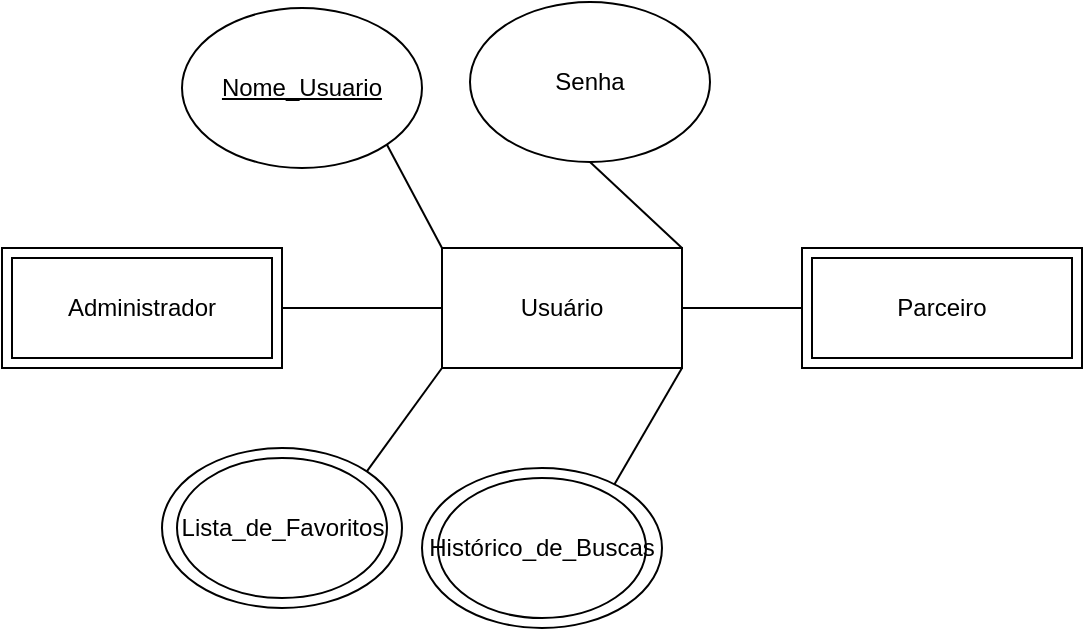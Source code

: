 <mxfile version="21.7.1" type="github">
  <diagram id="R2lEEEUBdFMjLlhIrx00" name="Page-1">
    <mxGraphModel dx="1839" dy="532" grid="1" gridSize="10" guides="1" tooltips="1" connect="1" arrows="1" fold="1" page="1" pageScale="1" pageWidth="850" pageHeight="1100" math="0" shadow="0" extFonts="Permanent Marker^https://fonts.googleapis.com/css?family=Permanent+Marker">
      <root>
        <mxCell id="0" />
        <mxCell id="1" parent="0" />
        <mxCell id="LTAQ_SRKEP-H9aSpujnp-1" value="Usuário" style="rounded=0;whiteSpace=wrap;html=1;" vertex="1" parent="1">
          <mxGeometry x="140" y="150" width="120" height="60" as="geometry" />
        </mxCell>
        <mxCell id="LTAQ_SRKEP-H9aSpujnp-2" value="Nome_Usuario" style="ellipse;whiteSpace=wrap;html=1;fontStyle=4" vertex="1" parent="1">
          <mxGeometry x="10" y="30" width="120" height="80" as="geometry" />
        </mxCell>
        <mxCell id="LTAQ_SRKEP-H9aSpujnp-3" value="Senha" style="ellipse;whiteSpace=wrap;html=1;" vertex="1" parent="1">
          <mxGeometry x="154" y="27" width="120" height="80" as="geometry" />
        </mxCell>
        <mxCell id="LTAQ_SRKEP-H9aSpujnp-6" value="" style="endArrow=none;html=1;rounded=0;exitX=1;exitY=0;exitDx=0;exitDy=0;entryX=0;entryY=1;entryDx=0;entryDy=0;" edge="1" parent="1" target="LTAQ_SRKEP-H9aSpujnp-1">
          <mxGeometry width="50" height="50" relative="1" as="geometry">
            <mxPoint x="102.426" y="261.716" as="sourcePoint" />
            <mxPoint x="140" y="230" as="targetPoint" />
          </mxGeometry>
        </mxCell>
        <mxCell id="LTAQ_SRKEP-H9aSpujnp-7" value="" style="endArrow=none;html=1;rounded=0;entryX=0;entryY=0;entryDx=0;entryDy=0;exitX=1;exitY=1;exitDx=0;exitDy=0;" edge="1" parent="1" source="LTAQ_SRKEP-H9aSpujnp-2" target="LTAQ_SRKEP-H9aSpujnp-1">
          <mxGeometry width="50" height="50" relative="1" as="geometry">
            <mxPoint x="50" y="190" as="sourcePoint" />
            <mxPoint x="100" y="140" as="targetPoint" />
          </mxGeometry>
        </mxCell>
        <mxCell id="LTAQ_SRKEP-H9aSpujnp-8" value="" style="endArrow=none;html=1;rounded=0;entryX=0.5;entryY=1;entryDx=0;entryDy=0;exitX=1;exitY=0;exitDx=0;exitDy=0;" edge="1" parent="1" source="LTAQ_SRKEP-H9aSpujnp-1" target="LTAQ_SRKEP-H9aSpujnp-3">
          <mxGeometry width="50" height="50" relative="1" as="geometry">
            <mxPoint x="260" y="150" as="sourcePoint" />
            <mxPoint x="310" y="100" as="targetPoint" />
          </mxGeometry>
        </mxCell>
        <mxCell id="LTAQ_SRKEP-H9aSpujnp-9" value="" style="endArrow=none;html=1;rounded=0;entryX=1;entryY=1;entryDx=0;entryDy=0;exitX=1;exitY=0;exitDx=0;exitDy=0;" edge="1" parent="1" target="LTAQ_SRKEP-H9aSpujnp-1">
          <mxGeometry width="50" height="50" relative="1" as="geometry">
            <mxPoint x="224.945" y="270.37" as="sourcePoint" />
            <mxPoint x="340" y="200" as="targetPoint" />
          </mxGeometry>
        </mxCell>
        <mxCell id="LTAQ_SRKEP-H9aSpujnp-10" value="" style="endArrow=none;html=1;rounded=0;exitX=1;exitY=0.5;exitDx=0;exitDy=0;" edge="1" parent="1" source="LTAQ_SRKEP-H9aSpujnp-24">
          <mxGeometry width="50" height="50" relative="1" as="geometry">
            <mxPoint x="260" y="180" as="sourcePoint" />
            <mxPoint x="360" y="180" as="targetPoint" />
          </mxGeometry>
        </mxCell>
        <mxCell id="LTAQ_SRKEP-H9aSpujnp-15" value="" style="ellipse;whiteSpace=wrap;html=1;fontColor=none;noLabel=1;labelBackgroundColor=none;" vertex="1" parent="1">
          <mxGeometry y="250" width="120" height="80" as="geometry" />
        </mxCell>
        <mxCell id="LTAQ_SRKEP-H9aSpujnp-16" value="Lista_de_Favoritos" style="ellipse;whiteSpace=wrap;html=1;" vertex="1" parent="1">
          <mxGeometry x="7.5" y="255" width="105" height="70" as="geometry" />
        </mxCell>
        <mxCell id="LTAQ_SRKEP-H9aSpujnp-17" value="" style="ellipse;whiteSpace=wrap;html=1;fontColor=none;noLabel=1;labelBackgroundColor=none;" vertex="1" parent="1">
          <mxGeometry x="130" y="260" width="120" height="80" as="geometry" />
        </mxCell>
        <mxCell id="LTAQ_SRKEP-H9aSpujnp-18" value="Histórico_de_Buscas" style="ellipse;whiteSpace=wrap;html=1;" vertex="1" parent="1">
          <mxGeometry x="138" y="265" width="104" height="70" as="geometry" />
        </mxCell>
        <mxCell id="LTAQ_SRKEP-H9aSpujnp-20" value="" style="endArrow=none;html=1;rounded=0;exitX=1;exitY=0.5;exitDx=0;exitDy=0;entryX=0;entryY=0.5;entryDx=0;entryDy=0;" edge="1" parent="1" target="LTAQ_SRKEP-H9aSpujnp-1">
          <mxGeometry width="50" height="50" relative="1" as="geometry">
            <mxPoint x="60.0" y="180.0" as="sourcePoint" />
            <mxPoint x="110" y="170" as="targetPoint" />
          </mxGeometry>
        </mxCell>
        <mxCell id="LTAQ_SRKEP-H9aSpujnp-23" value="Administrador" style="shape=ext;margin=3;double=1;whiteSpace=wrap;html=1;align=center;" vertex="1" parent="1">
          <mxGeometry x="-80" y="150" width="140" height="60" as="geometry" />
        </mxCell>
        <mxCell id="LTAQ_SRKEP-H9aSpujnp-25" value="" style="endArrow=none;html=1;rounded=0;exitX=1;exitY=0.5;exitDx=0;exitDy=0;" edge="1" parent="1" source="LTAQ_SRKEP-H9aSpujnp-1" target="LTAQ_SRKEP-H9aSpujnp-24">
          <mxGeometry width="50" height="50" relative="1" as="geometry">
            <mxPoint x="260" y="180" as="sourcePoint" />
            <mxPoint x="360" y="180" as="targetPoint" />
          </mxGeometry>
        </mxCell>
        <mxCell id="LTAQ_SRKEP-H9aSpujnp-24" value="Parceiro" style="shape=ext;margin=3;double=1;whiteSpace=wrap;html=1;align=center;" vertex="1" parent="1">
          <mxGeometry x="320" y="150" width="140" height="60" as="geometry" />
        </mxCell>
      </root>
    </mxGraphModel>
  </diagram>
</mxfile>
